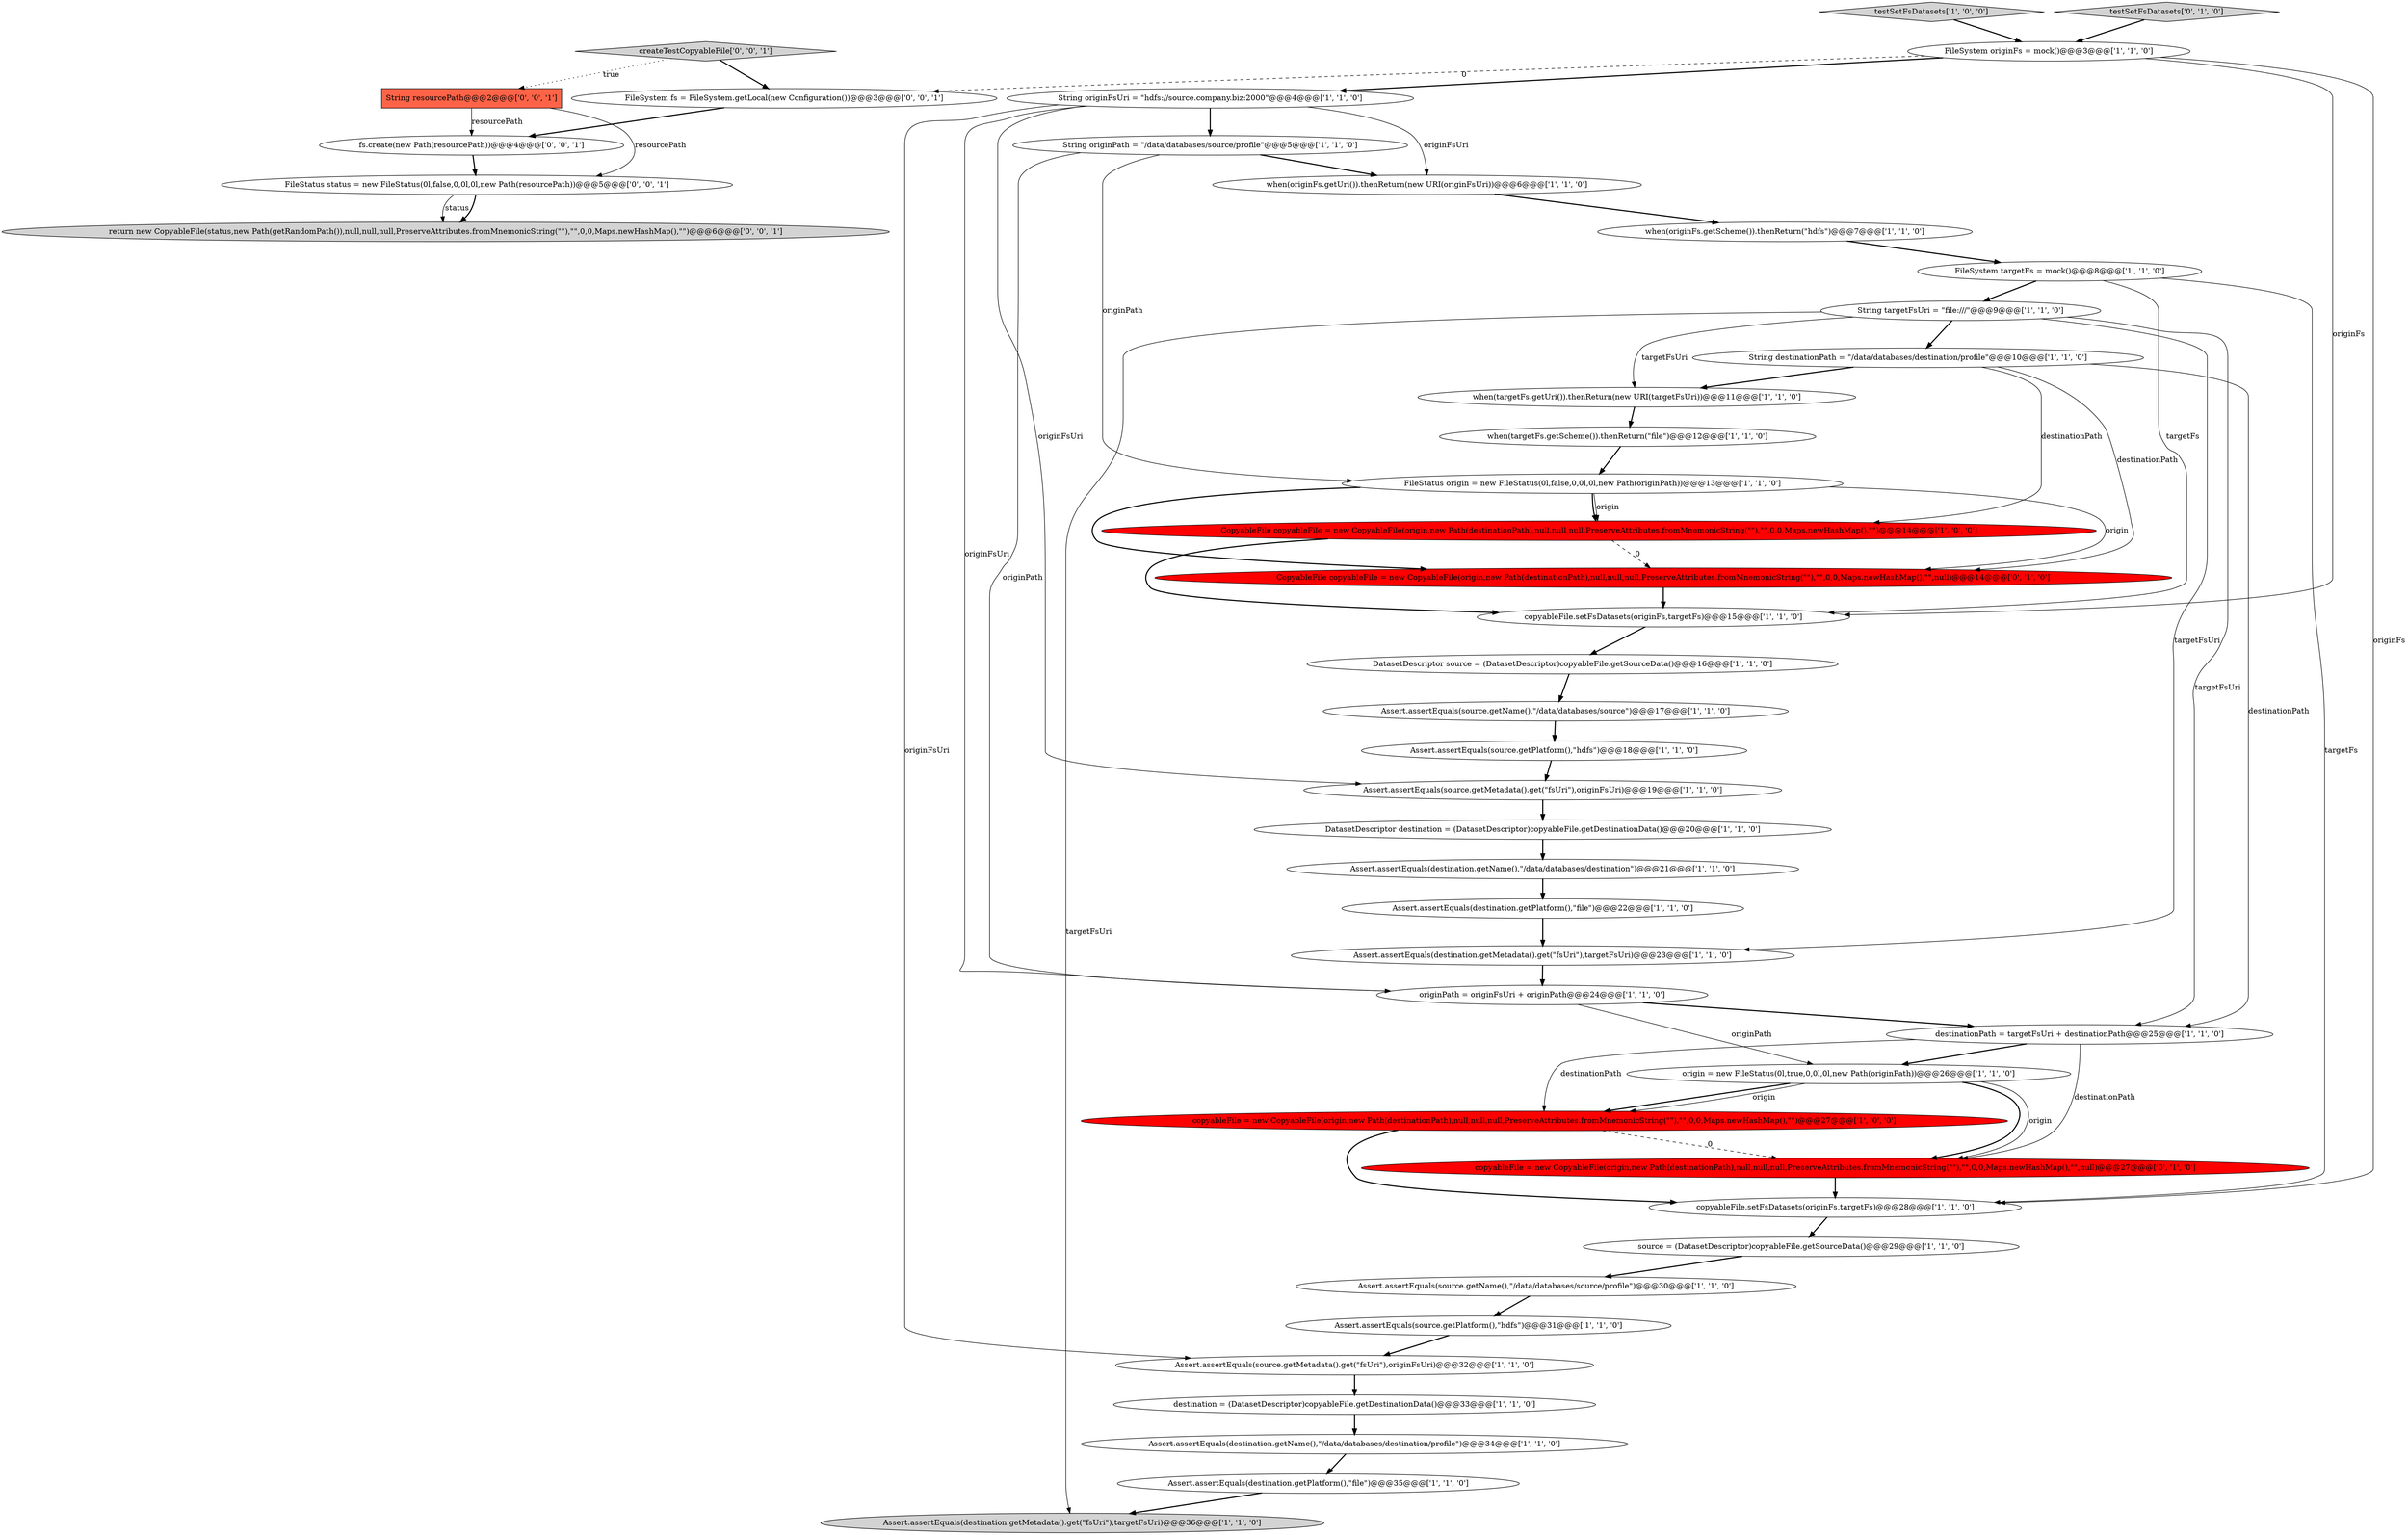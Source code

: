 digraph {
14 [style = filled, label = "when(targetFs.getScheme()).thenReturn(\"file\")@@@12@@@['1', '1', '0']", fillcolor = white, shape = ellipse image = "AAA0AAABBB1BBB"];
15 [style = filled, label = "Assert.assertEquals(destination.getMetadata().get(\"fsUri\"),targetFsUri)@@@23@@@['1', '1', '0']", fillcolor = white, shape = ellipse image = "AAA0AAABBB1BBB"];
7 [style = filled, label = "DatasetDescriptor destination = (DatasetDescriptor)copyableFile.getDestinationData()@@@20@@@['1', '1', '0']", fillcolor = white, shape = ellipse image = "AAA0AAABBB1BBB"];
3 [style = filled, label = "String originPath = \"/data/databases/source/profile\"@@@5@@@['1', '1', '0']", fillcolor = white, shape = ellipse image = "AAA0AAABBB1BBB"];
37 [style = filled, label = "CopyableFile copyableFile = new CopyableFile(origin,new Path(destinationPath),null,null,null,PreserveAttributes.fromMnemonicString(\"\"),\"\",0,0,Maps.newHashMap(),\"\",null)@@@14@@@['0', '1', '0']", fillcolor = red, shape = ellipse image = "AAA1AAABBB2BBB"];
26 [style = filled, label = "Assert.assertEquals(destination.getName(),\"/data/databases/destination/profile\")@@@34@@@['1', '1', '0']", fillcolor = white, shape = ellipse image = "AAA0AAABBB1BBB"];
34 [style = filled, label = "Assert.assertEquals(destination.getMetadata().get(\"fsUri\"),targetFsUri)@@@36@@@['1', '1', '0']", fillcolor = lightgray, shape = ellipse image = "AAA0AAABBB1BBB"];
0 [style = filled, label = "Assert.assertEquals(source.getMetadata().get(\"fsUri\"),originFsUri)@@@19@@@['1', '1', '0']", fillcolor = white, shape = ellipse image = "AAA0AAABBB1BBB"];
10 [style = filled, label = "when(originFs.getScheme()).thenReturn(\"hdfs\")@@@7@@@['1', '1', '0']", fillcolor = white, shape = ellipse image = "AAA0AAABBB1BBB"];
32 [style = filled, label = "FileSystem targetFs = mock()@@@8@@@['1', '1', '0']", fillcolor = white, shape = ellipse image = "AAA0AAABBB1BBB"];
4 [style = filled, label = "destinationPath = targetFsUri + destinationPath@@@25@@@['1', '1', '0']", fillcolor = white, shape = ellipse image = "AAA0AAABBB1BBB"];
41 [style = filled, label = "FileStatus status = new FileStatus(0l,false,0,0l,0l,new Path(resourcePath))@@@5@@@['0', '0', '1']", fillcolor = white, shape = ellipse image = "AAA0AAABBB3BBB"];
28 [style = filled, label = "copyableFile = new CopyableFile(origin,new Path(destinationPath),null,null,null,PreserveAttributes.fromMnemonicString(\"\"),\"\",0,0,Maps.newHashMap(),\"\")@@@27@@@['1', '0', '0']", fillcolor = red, shape = ellipse image = "AAA1AAABBB1BBB"];
27 [style = filled, label = "when(targetFs.getUri()).thenReturn(new URI(targetFsUri))@@@11@@@['1', '1', '0']", fillcolor = white, shape = ellipse image = "AAA0AAABBB1BBB"];
22 [style = filled, label = "String destinationPath = \"/data/databases/destination/profile\"@@@10@@@['1', '1', '0']", fillcolor = white, shape = ellipse image = "AAA0AAABBB1BBB"];
6 [style = filled, label = "FileSystem originFs = mock()@@@3@@@['1', '1', '0']", fillcolor = white, shape = ellipse image = "AAA0AAABBB1BBB"];
36 [style = filled, label = "copyableFile = new CopyableFile(origin,new Path(destinationPath),null,null,null,PreserveAttributes.fromMnemonicString(\"\"),\"\",0,0,Maps.newHashMap(),\"\",null)@@@27@@@['0', '1', '0']", fillcolor = red, shape = ellipse image = "AAA1AAABBB2BBB"];
2 [style = filled, label = "Assert.assertEquals(source.getMetadata().get(\"fsUri\"),originFsUri)@@@32@@@['1', '1', '0']", fillcolor = white, shape = ellipse image = "AAA0AAABBB1BBB"];
16 [style = filled, label = "Assert.assertEquals(source.getPlatform(),\"hdfs\")@@@31@@@['1', '1', '0']", fillcolor = white, shape = ellipse image = "AAA0AAABBB1BBB"];
21 [style = filled, label = "Assert.assertEquals(destination.getPlatform(),\"file\")@@@22@@@['1', '1', '0']", fillcolor = white, shape = ellipse image = "AAA0AAABBB1BBB"];
18 [style = filled, label = "FileStatus origin = new FileStatus(0l,false,0,0l,0l,new Path(originPath))@@@13@@@['1', '1', '0']", fillcolor = white, shape = ellipse image = "AAA0AAABBB1BBB"];
30 [style = filled, label = "Assert.assertEquals(destination.getPlatform(),\"file\")@@@35@@@['1', '1', '0']", fillcolor = white, shape = ellipse image = "AAA0AAABBB1BBB"];
1 [style = filled, label = "destination = (DatasetDescriptor)copyableFile.getDestinationData()@@@33@@@['1', '1', '0']", fillcolor = white, shape = ellipse image = "AAA0AAABBB1BBB"];
19 [style = filled, label = "copyableFile.setFsDatasets(originFs,targetFs)@@@15@@@['1', '1', '0']", fillcolor = white, shape = ellipse image = "AAA0AAABBB1BBB"];
13 [style = filled, label = "originPath = originFsUri + originPath@@@24@@@['1', '1', '0']", fillcolor = white, shape = ellipse image = "AAA0AAABBB1BBB"];
29 [style = filled, label = "when(originFs.getUri()).thenReturn(new URI(originFsUri))@@@6@@@['1', '1', '0']", fillcolor = white, shape = ellipse image = "AAA0AAABBB1BBB"];
31 [style = filled, label = "source = (DatasetDescriptor)copyableFile.getSourceData()@@@29@@@['1', '1', '0']", fillcolor = white, shape = ellipse image = "AAA0AAABBB1BBB"];
42 [style = filled, label = "fs.create(new Path(resourcePath))@@@4@@@['0', '0', '1']", fillcolor = white, shape = ellipse image = "AAA0AAABBB3BBB"];
43 [style = filled, label = "createTestCopyableFile['0', '0', '1']", fillcolor = lightgray, shape = diamond image = "AAA0AAABBB3BBB"];
8 [style = filled, label = "testSetFsDatasets['1', '0', '0']", fillcolor = lightgray, shape = diamond image = "AAA0AAABBB1BBB"];
25 [style = filled, label = "Assert.assertEquals(destination.getName(),\"/data/databases/destination\")@@@21@@@['1', '1', '0']", fillcolor = white, shape = ellipse image = "AAA0AAABBB1BBB"];
40 [style = filled, label = "String resourcePath@@@2@@@['0', '0', '1']", fillcolor = tomato, shape = box image = "AAA0AAABBB3BBB"];
20 [style = filled, label = "Assert.assertEquals(source.getPlatform(),\"hdfs\")@@@18@@@['1', '1', '0']", fillcolor = white, shape = ellipse image = "AAA0AAABBB1BBB"];
23 [style = filled, label = "Assert.assertEquals(source.getName(),\"/data/databases/source/profile\")@@@30@@@['1', '1', '0']", fillcolor = white, shape = ellipse image = "AAA0AAABBB1BBB"];
33 [style = filled, label = "DatasetDescriptor source = (DatasetDescriptor)copyableFile.getSourceData()@@@16@@@['1', '1', '0']", fillcolor = white, shape = ellipse image = "AAA0AAABBB1BBB"];
17 [style = filled, label = "copyableFile.setFsDatasets(originFs,targetFs)@@@28@@@['1', '1', '0']", fillcolor = white, shape = ellipse image = "AAA0AAABBB1BBB"];
24 [style = filled, label = "Assert.assertEquals(source.getName(),\"/data/databases/source\")@@@17@@@['1', '1', '0']", fillcolor = white, shape = ellipse image = "AAA0AAABBB1BBB"];
35 [style = filled, label = "testSetFsDatasets['0', '1', '0']", fillcolor = lightgray, shape = diamond image = "AAA0AAABBB2BBB"];
11 [style = filled, label = "String originFsUri = \"hdfs://source.company.biz:2000\"@@@4@@@['1', '1', '0']", fillcolor = white, shape = ellipse image = "AAA0AAABBB1BBB"];
38 [style = filled, label = "FileSystem fs = FileSystem.getLocal(new Configuration())@@@3@@@['0', '0', '1']", fillcolor = white, shape = ellipse image = "AAA0AAABBB3BBB"];
39 [style = filled, label = "return new CopyableFile(status,new Path(getRandomPath()),null,null,null,PreserveAttributes.fromMnemonicString(\"\"),\"\",0,0,Maps.newHashMap(),\"\")@@@6@@@['0', '0', '1']", fillcolor = lightgray, shape = ellipse image = "AAA0AAABBB3BBB"];
5 [style = filled, label = "String targetFsUri = \"file:///\"@@@9@@@['1', '1', '0']", fillcolor = white, shape = ellipse image = "AAA0AAABBB1BBB"];
9 [style = filled, label = "CopyableFile copyableFile = new CopyableFile(origin,new Path(destinationPath),null,null,null,PreserveAttributes.fromMnemonicString(\"\"),\"\",0,0,Maps.newHashMap(),\"\")@@@14@@@['1', '0', '0']", fillcolor = red, shape = ellipse image = "AAA1AAABBB1BBB"];
12 [style = filled, label = "origin = new FileStatus(0l,true,0,0l,0l,new Path(originPath))@@@26@@@['1', '1', '0']", fillcolor = white, shape = ellipse image = "AAA0AAABBB1BBB"];
19->33 [style = bold, label=""];
18->37 [style = bold, label=""];
32->5 [style = bold, label=""];
42->41 [style = bold, label=""];
23->16 [style = bold, label=""];
15->13 [style = bold, label=""];
31->23 [style = bold, label=""];
12->28 [style = bold, label=""];
6->19 [style = solid, label="originFs"];
27->14 [style = bold, label=""];
35->6 [style = bold, label=""];
11->29 [style = solid, label="originFsUri"];
2->1 [style = bold, label=""];
21->15 [style = bold, label=""];
17->31 [style = bold, label=""];
20->0 [style = bold, label=""];
22->37 [style = solid, label="destinationPath"];
12->36 [style = bold, label=""];
4->36 [style = solid, label="destinationPath"];
13->12 [style = solid, label="originPath"];
12->36 [style = solid, label="origin"];
10->32 [style = bold, label=""];
30->34 [style = bold, label=""];
8->6 [style = bold, label=""];
3->13 [style = solid, label="originPath"];
32->17 [style = solid, label="targetFs"];
4->28 [style = solid, label="destinationPath"];
6->17 [style = solid, label="originFs"];
16->2 [style = bold, label=""];
1->26 [style = bold, label=""];
38->42 [style = bold, label=""];
12->28 [style = solid, label="origin"];
22->4 [style = solid, label="destinationPath"];
18->9 [style = solid, label="origin"];
5->27 [style = solid, label="targetFsUri"];
3->18 [style = solid, label="originPath"];
9->37 [style = dashed, label="0"];
0->7 [style = bold, label=""];
26->30 [style = bold, label=""];
24->20 [style = bold, label=""];
11->0 [style = solid, label="originFsUri"];
43->40 [style = dotted, label="true"];
5->15 [style = solid, label="targetFsUri"];
43->38 [style = bold, label=""];
22->27 [style = bold, label=""];
11->3 [style = bold, label=""];
41->39 [style = solid, label="status"];
28->36 [style = dashed, label="0"];
33->24 [style = bold, label=""];
6->11 [style = bold, label=""];
18->9 [style = bold, label=""];
5->34 [style = solid, label="targetFsUri"];
9->19 [style = bold, label=""];
4->12 [style = bold, label=""];
29->10 [style = bold, label=""];
28->17 [style = bold, label=""];
14->18 [style = bold, label=""];
32->19 [style = solid, label="targetFs"];
7->25 [style = bold, label=""];
40->42 [style = solid, label="resourcePath"];
37->19 [style = bold, label=""];
36->17 [style = bold, label=""];
40->41 [style = solid, label="resourcePath"];
41->39 [style = bold, label=""];
11->2 [style = solid, label="originFsUri"];
5->22 [style = bold, label=""];
18->37 [style = solid, label="origin"];
3->29 [style = bold, label=""];
6->38 [style = dashed, label="0"];
5->4 [style = solid, label="targetFsUri"];
25->21 [style = bold, label=""];
11->13 [style = solid, label="originFsUri"];
13->4 [style = bold, label=""];
22->9 [style = solid, label="destinationPath"];
}
